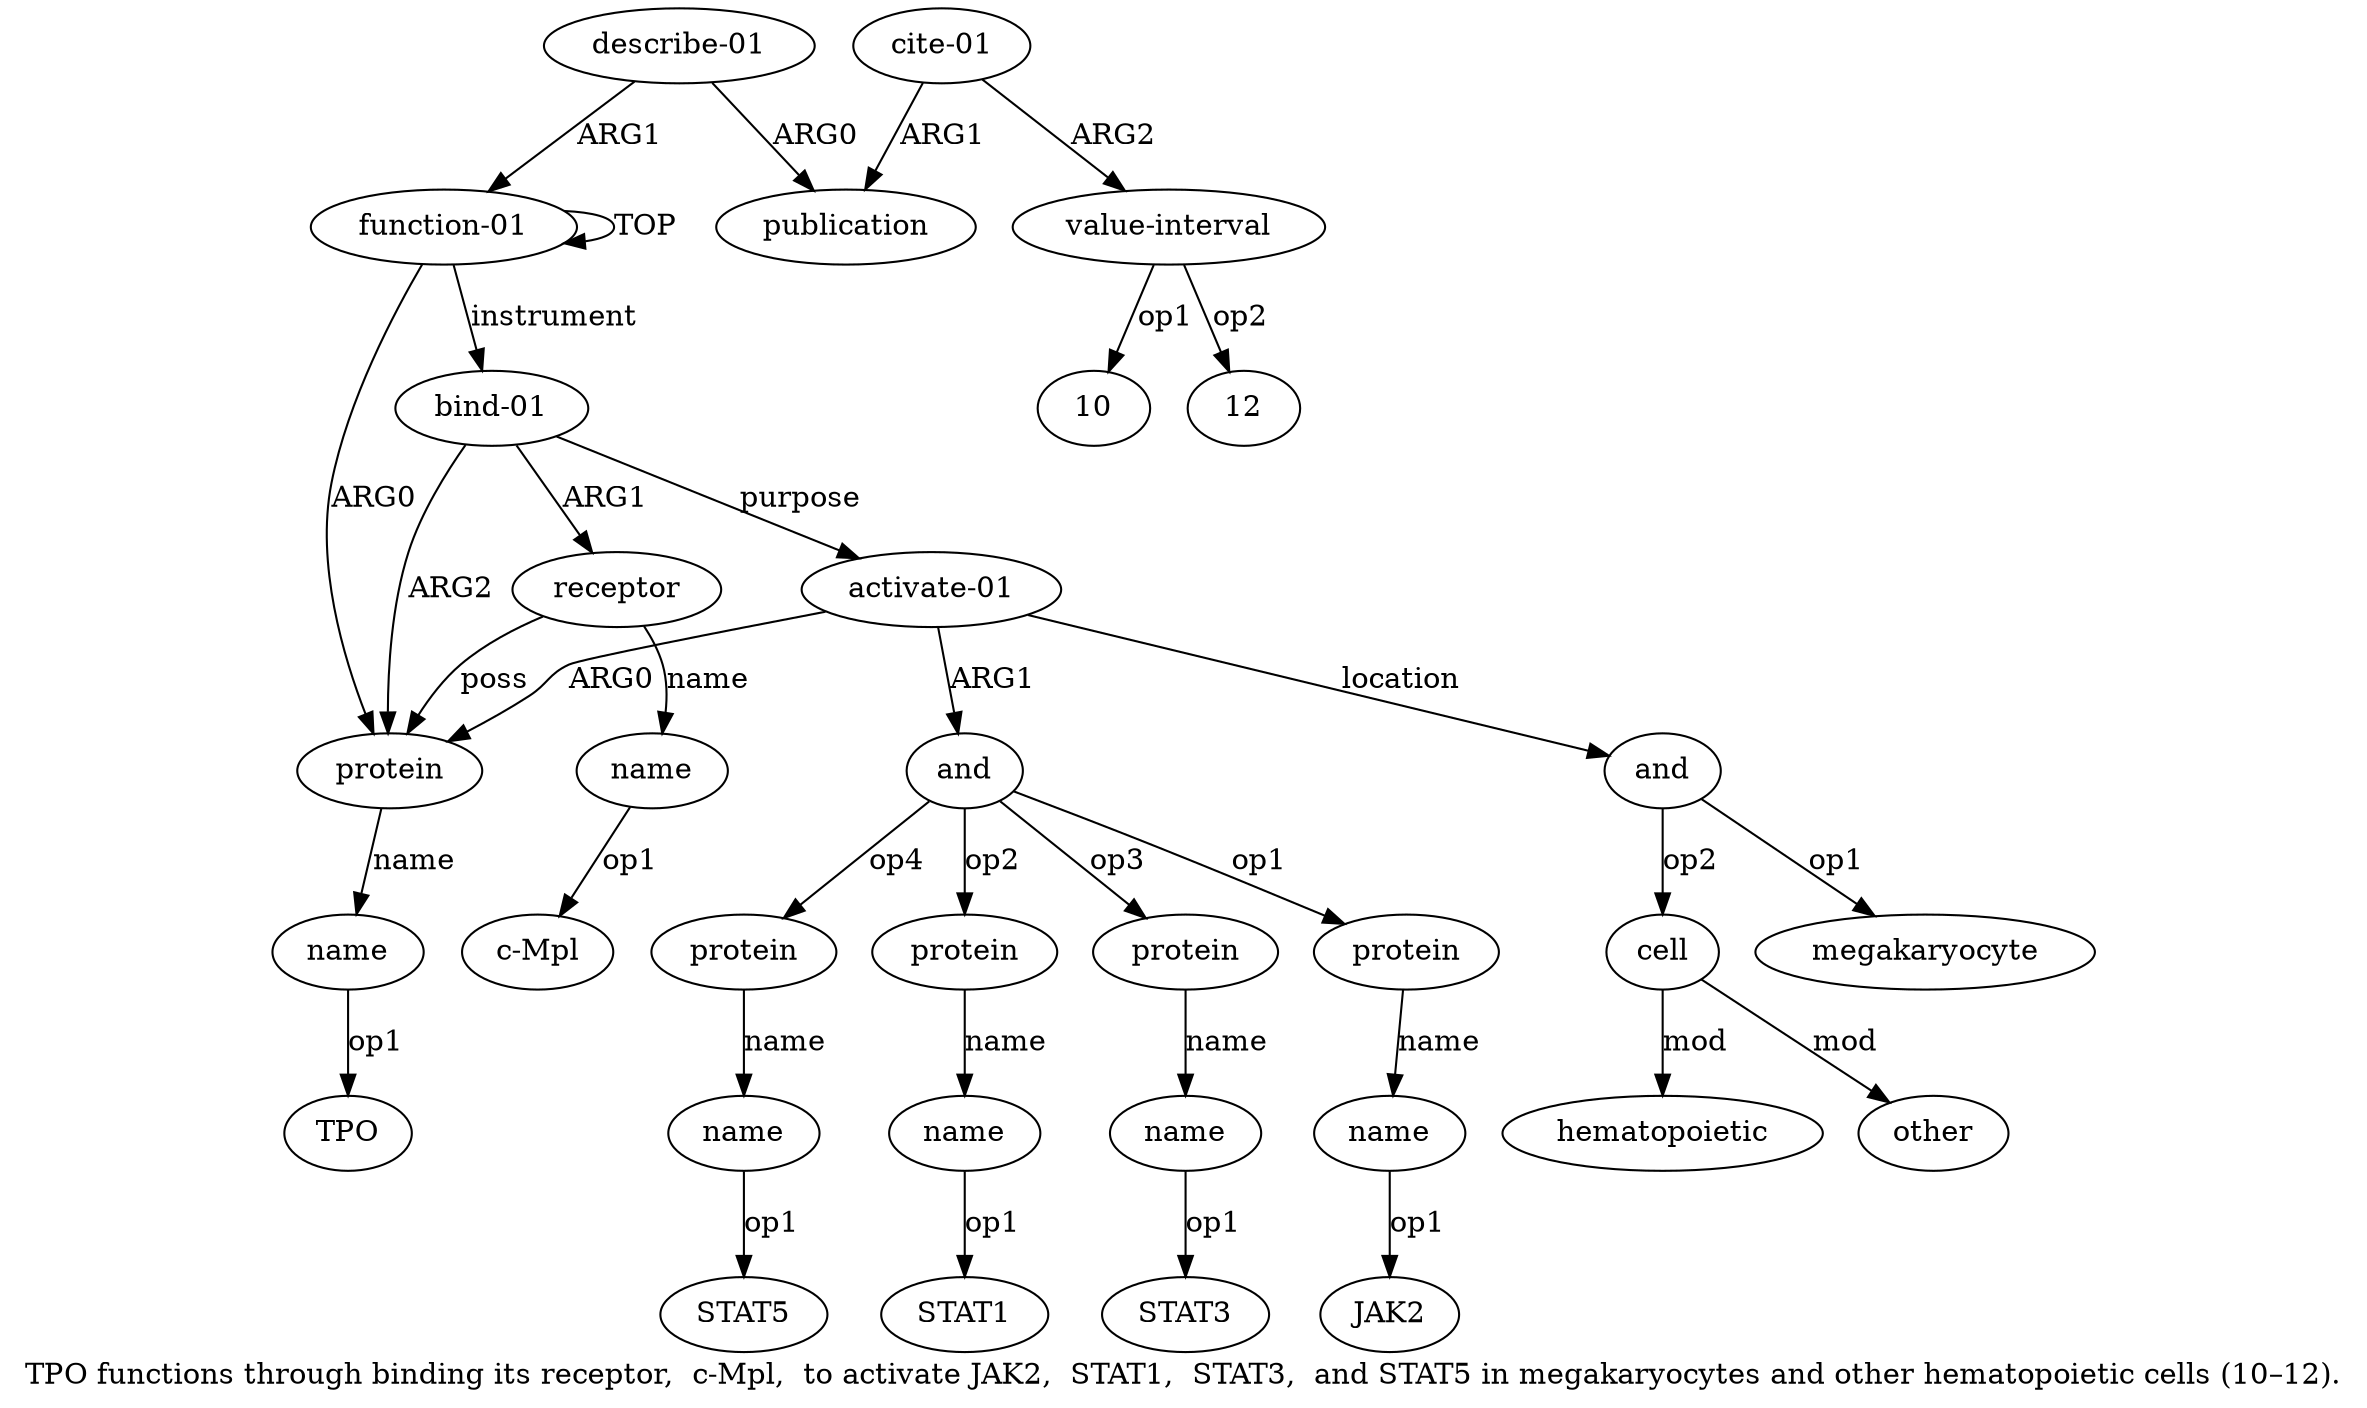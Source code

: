 digraph  {
	graph [label="TPO functions through binding its receptor,  c-Mpl,  to activate JAK2,  STAT1,  STAT3,  and STAT5 in megakaryocytes and other hematopoietic \
cells (10–12)."];
	node [label="\N"];
	a20	 [color=black,
		gold_ind=20,
		gold_label=other,
		label=other,
		test_ind=20,
		test_label=other];
	a21	 [color=black,
		gold_ind=21,
		gold_label="describe-01",
		label="describe-01",
		test_ind=21,
		test_label="describe-01"];
	a22	 [color=black,
		gold_ind=22,
		gold_label=publication,
		label=publication,
		test_ind=22,
		test_label=publication];
	a21 -> a22 [key=0,
	color=black,
	gold_label=ARG0,
	label=ARG0,
	test_label=ARG0];
a0 [color=black,
	gold_ind=0,
	gold_label="function-01",
	label="function-01",
	test_ind=0,
	test_label="function-01"];
a21 -> a0 [key=0,
color=black,
gold_label=ARG1,
label=ARG1,
test_label=ARG1];
a23 [color=black,
gold_ind=23,
gold_label="cite-01",
label="cite-01",
test_ind=23,
test_label="cite-01"];
a23 -> a22 [key=0,
color=black,
gold_label=ARG1,
label=ARG1,
test_label=ARG1];
a24 [color=black,
gold_ind=24,
gold_label="value-interval",
label="value-interval",
test_ind=24,
test_label="value-interval"];
a23 -> a24 [key=0,
color=black,
gold_label=ARG2,
label=ARG2,
test_label=ARG2];
"a24 10" [color=black,
gold_ind=-1,
gold_label=10,
label=10,
test_ind=-1,
test_label=10];
a24 -> "a24 10" [key=0,
color=black,
gold_label=op1,
label=op1,
test_label=op1];
"a24 12" [color=black,
gold_ind=-1,
gold_label=12,
label=12,
test_ind=-1,
test_label=12];
a24 -> "a24 12" [key=0,
color=black,
gold_label=op2,
label=op2,
test_label=op2];
"a13 STAT3" [color=black,
gold_ind=-1,
gold_label=STAT3,
label=STAT3,
test_ind=-1,
test_label=STAT3];
"a11 STAT1" [color=black,
gold_ind=-1,
gold_label=STAT1,
label=STAT1,
test_ind=-1,
test_label=STAT1];
"a15 STAT5" [color=black,
gold_ind=-1,
gold_label=STAT5,
label=STAT5,
test_ind=-1,
test_label=STAT5];
"a9 JAK2" [color=black,
gold_ind=-1,
gold_label=JAK2,
label=JAK2,
test_ind=-1,
test_label=JAK2];
a15 [color=black,
gold_ind=15,
gold_label=name,
label=name,
test_ind=15,
test_label=name];
a15 -> "a15 STAT5" [key=0,
color=black,
gold_label=op1,
label=op1,
test_label=op1];
a14 [color=black,
gold_ind=14,
gold_label=protein,
label=protein,
test_ind=14,
test_label=protein];
a14 -> a15 [key=0,
color=black,
gold_label=name,
label=name,
test_label=name];
a17 [color=black,
gold_ind=17,
gold_label=megakaryocyte,
label=megakaryocyte,
test_ind=17,
test_label=megakaryocyte];
a16 [color=black,
gold_ind=16,
gold_label=and,
label=and,
test_ind=16,
test_label=and];
a16 -> a17 [key=0,
color=black,
gold_label=op1,
label=op1,
test_label=op1];
a18 [color=black,
gold_ind=18,
gold_label=cell,
label=cell,
test_ind=18,
test_label=cell];
a16 -> a18 [key=0,
color=black,
gold_label=op2,
label=op2,
test_label=op2];
a11 [color=black,
gold_ind=11,
gold_label=name,
label=name,
test_ind=11,
test_label=name];
a11 -> "a11 STAT1" [key=0,
color=black,
gold_label=op1,
label=op1,
test_label=op1];
a10 [color=black,
gold_ind=10,
gold_label=protein,
label=protein,
test_ind=10,
test_label=protein];
a10 -> a11 [key=0,
color=black,
gold_label=name,
label=name,
test_label=name];
a13 [color=black,
gold_ind=13,
gold_label=name,
label=name,
test_ind=13,
test_label=name];
a13 -> "a13 STAT3" [key=0,
color=black,
gold_label=op1,
label=op1,
test_label=op1];
a12 [color=black,
gold_ind=12,
gold_label=protein,
label=protein,
test_ind=12,
test_label=protein];
a12 -> a13 [key=0,
color=black,
gold_label=name,
label=name,
test_label=name];
"a2 TPO" [color=black,
gold_ind=-1,
gold_label=TPO,
label=TPO,
test_ind=-1,
test_label=TPO];
a19 [color=black,
gold_ind=19,
gold_label=hematopoietic,
label=hematopoietic,
test_ind=19,
test_label=hematopoietic];
a18 -> a20 [key=0,
color=black,
gold_label=mod,
label=mod,
test_label=mod];
a18 -> a19 [key=0,
color=black,
gold_label=mod,
label=mod,
test_label=mod];
a1 [color=black,
gold_ind=1,
gold_label=protein,
label=protein,
test_ind=1,
test_label=protein];
a2 [color=black,
gold_ind=2,
gold_label=name,
label=name,
test_ind=2,
test_label=name];
a1 -> a2 [key=0,
color=black,
gold_label=name,
label=name,
test_label=name];
a0 -> a1 [key=0,
color=black,
gold_label=ARG0,
label=ARG0,
test_label=ARG0];
a0 -> a0 [key=0,
color=black,
gold_label=TOP,
label=TOP,
test_label=TOP];
a3 [color=black,
gold_ind=3,
gold_label="bind-01",
label="bind-01",
test_ind=3,
test_label="bind-01"];
a0 -> a3 [key=0,
color=black,
gold_label=instrument,
label=instrument,
test_label=instrument];
a3 -> a1 [key=0,
color=black,
gold_label=ARG2,
label=ARG2,
test_label=ARG2];
a4 [color=black,
gold_ind=4,
gold_label=receptor,
label=receptor,
test_ind=4,
test_label=receptor];
a3 -> a4 [key=0,
color=black,
gold_label=ARG1,
label=ARG1,
test_label=ARG1];
a6 [color=black,
gold_ind=6,
gold_label="activate-01",
label="activate-01",
test_ind=6,
test_label="activate-01"];
a3 -> a6 [key=0,
color=black,
gold_label=purpose,
label=purpose,
test_label=purpose];
a2 -> "a2 TPO" [key=0,
color=black,
gold_label=op1,
label=op1,
test_label=op1];
a5 [color=black,
gold_ind=5,
gold_label=name,
label=name,
test_ind=5,
test_label=name];
"a5 c-Mpl" [color=black,
gold_ind=-1,
gold_label="c-Mpl",
label="c-Mpl",
test_ind=-1,
test_label="c-Mpl"];
a5 -> "a5 c-Mpl" [key=0,
color=black,
gold_label=op1,
label=op1,
test_label=op1];
a4 -> a1 [key=0,
color=black,
gold_label=poss,
label=poss,
test_label=poss];
a4 -> a5 [key=0,
color=black,
gold_label=name,
label=name,
test_label=name];
a7 [color=black,
gold_ind=7,
gold_label=and,
label=and,
test_ind=7,
test_label=and];
a7 -> a14 [key=0,
color=black,
gold_label=op4,
label=op4,
test_label=op4];
a7 -> a10 [key=0,
color=black,
gold_label=op2,
label=op2,
test_label=op2];
a7 -> a12 [key=0,
color=black,
gold_label=op3,
label=op3,
test_label=op3];
a8 [color=black,
gold_ind=8,
gold_label=protein,
label=protein,
test_ind=8,
test_label=protein];
a7 -> a8 [key=0,
color=black,
gold_label=op1,
label=op1,
test_label=op1];
a6 -> a16 [key=0,
color=black,
gold_label=location,
label=location,
test_label=location];
a6 -> a1 [key=0,
color=black,
gold_label=ARG0,
label=ARG0,
test_label=ARG0];
a6 -> a7 [key=0,
color=black,
gold_label=ARG1,
label=ARG1,
test_label=ARG1];
a9 [color=black,
gold_ind=9,
gold_label=name,
label=name,
test_ind=9,
test_label=name];
a9 -> "a9 JAK2" [key=0,
color=black,
gold_label=op1,
label=op1,
test_label=op1];
a8 -> a9 [key=0,
color=black,
gold_label=name,
label=name,
test_label=name];
}
